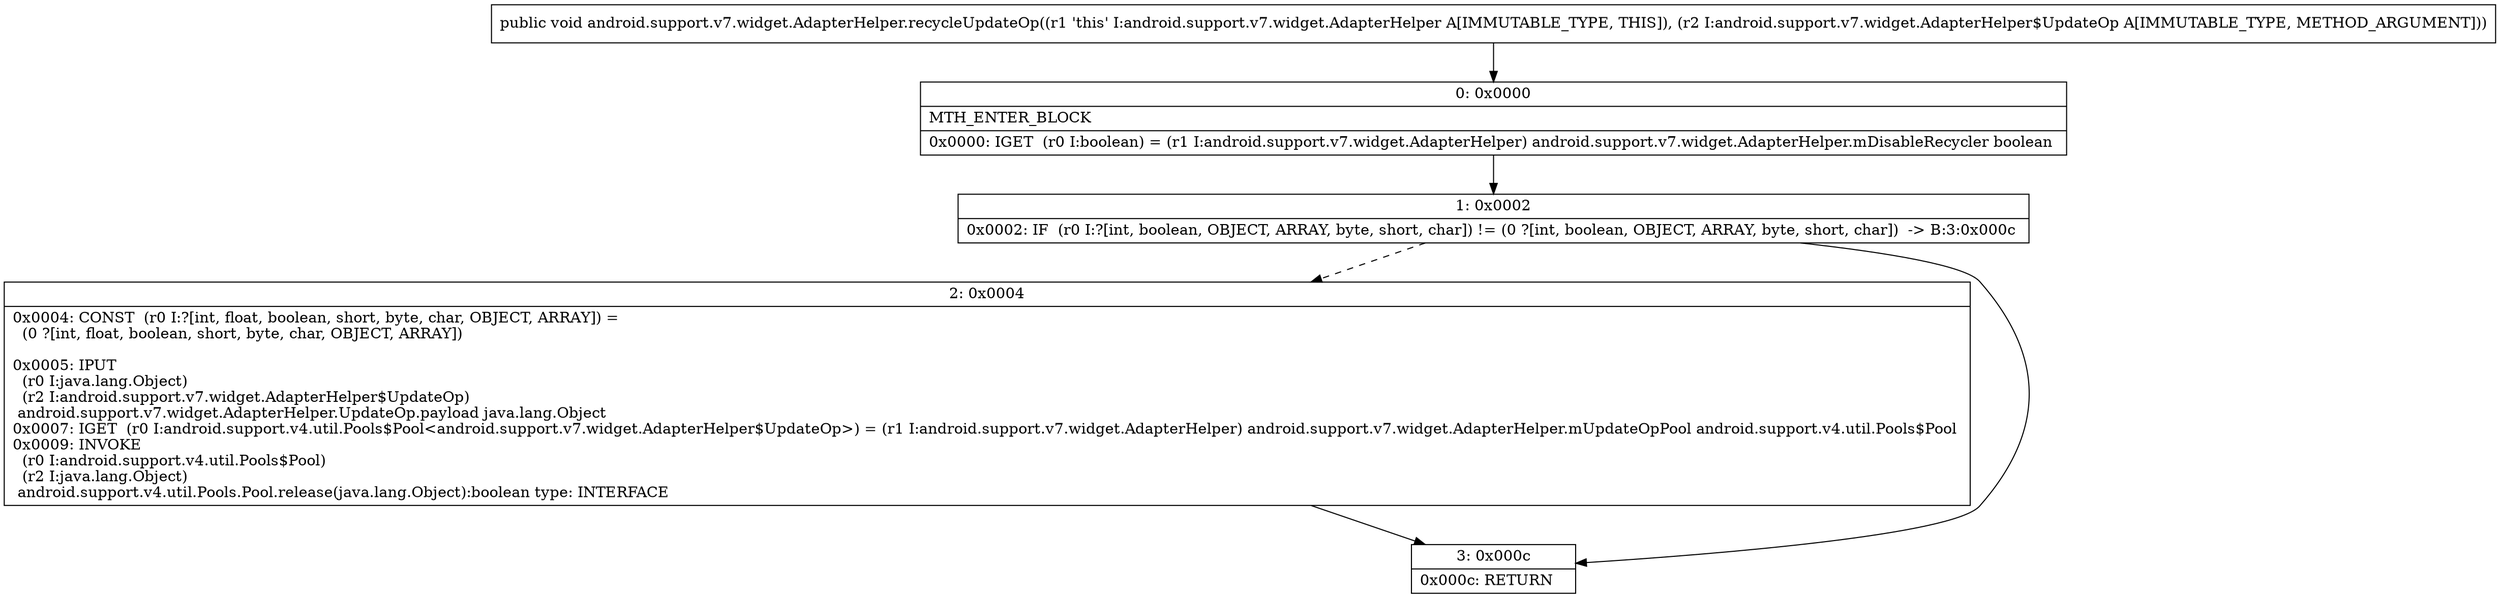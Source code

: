 digraph "CFG forandroid.support.v7.widget.AdapterHelper.recycleUpdateOp(Landroid\/support\/v7\/widget\/AdapterHelper$UpdateOp;)V" {
Node_0 [shape=record,label="{0\:\ 0x0000|MTH_ENTER_BLOCK\l|0x0000: IGET  (r0 I:boolean) = (r1 I:android.support.v7.widget.AdapterHelper) android.support.v7.widget.AdapterHelper.mDisableRecycler boolean \l}"];
Node_1 [shape=record,label="{1\:\ 0x0002|0x0002: IF  (r0 I:?[int, boolean, OBJECT, ARRAY, byte, short, char]) != (0 ?[int, boolean, OBJECT, ARRAY, byte, short, char])  \-\> B:3:0x000c \l}"];
Node_2 [shape=record,label="{2\:\ 0x0004|0x0004: CONST  (r0 I:?[int, float, boolean, short, byte, char, OBJECT, ARRAY]) = \l  (0 ?[int, float, boolean, short, byte, char, OBJECT, ARRAY])\l \l0x0005: IPUT  \l  (r0 I:java.lang.Object)\l  (r2 I:android.support.v7.widget.AdapterHelper$UpdateOp)\l android.support.v7.widget.AdapterHelper.UpdateOp.payload java.lang.Object \l0x0007: IGET  (r0 I:android.support.v4.util.Pools$Pool\<android.support.v7.widget.AdapterHelper$UpdateOp\>) = (r1 I:android.support.v7.widget.AdapterHelper) android.support.v7.widget.AdapterHelper.mUpdateOpPool android.support.v4.util.Pools$Pool \l0x0009: INVOKE  \l  (r0 I:android.support.v4.util.Pools$Pool)\l  (r2 I:java.lang.Object)\l android.support.v4.util.Pools.Pool.release(java.lang.Object):boolean type: INTERFACE \l}"];
Node_3 [shape=record,label="{3\:\ 0x000c|0x000c: RETURN   \l}"];
MethodNode[shape=record,label="{public void android.support.v7.widget.AdapterHelper.recycleUpdateOp((r1 'this' I:android.support.v7.widget.AdapterHelper A[IMMUTABLE_TYPE, THIS]), (r2 I:android.support.v7.widget.AdapterHelper$UpdateOp A[IMMUTABLE_TYPE, METHOD_ARGUMENT])) }"];
MethodNode -> Node_0;
Node_0 -> Node_1;
Node_1 -> Node_2[style=dashed];
Node_1 -> Node_3;
Node_2 -> Node_3;
}

